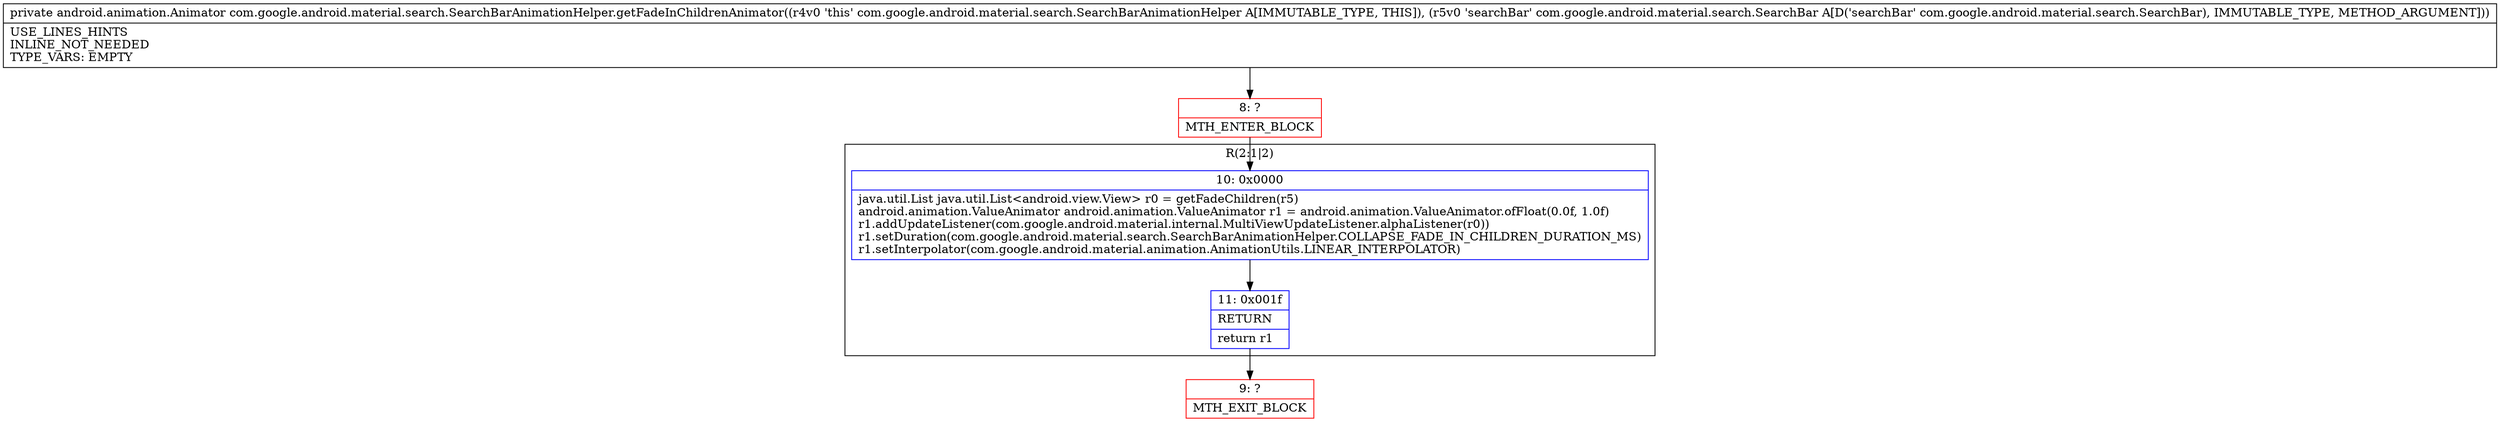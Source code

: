 digraph "CFG forcom.google.android.material.search.SearchBarAnimationHelper.getFadeInChildrenAnimator(Lcom\/google\/android\/material\/search\/SearchBar;)Landroid\/animation\/Animator;" {
subgraph cluster_Region_2097822365 {
label = "R(2:1|2)";
node [shape=record,color=blue];
Node_10 [shape=record,label="{10\:\ 0x0000|java.util.List java.util.List\<android.view.View\> r0 = getFadeChildren(r5)\landroid.animation.ValueAnimator android.animation.ValueAnimator r1 = android.animation.ValueAnimator.ofFloat(0.0f, 1.0f)\lr1.addUpdateListener(com.google.android.material.internal.MultiViewUpdateListener.alphaListener(r0))\lr1.setDuration(com.google.android.material.search.SearchBarAnimationHelper.COLLAPSE_FADE_IN_CHILDREN_DURATION_MS)\lr1.setInterpolator(com.google.android.material.animation.AnimationUtils.LINEAR_INTERPOLATOR)\l}"];
Node_11 [shape=record,label="{11\:\ 0x001f|RETURN\l|return r1\l}"];
}
Node_8 [shape=record,color=red,label="{8\:\ ?|MTH_ENTER_BLOCK\l}"];
Node_9 [shape=record,color=red,label="{9\:\ ?|MTH_EXIT_BLOCK\l}"];
MethodNode[shape=record,label="{private android.animation.Animator com.google.android.material.search.SearchBarAnimationHelper.getFadeInChildrenAnimator((r4v0 'this' com.google.android.material.search.SearchBarAnimationHelper A[IMMUTABLE_TYPE, THIS]), (r5v0 'searchBar' com.google.android.material.search.SearchBar A[D('searchBar' com.google.android.material.search.SearchBar), IMMUTABLE_TYPE, METHOD_ARGUMENT]))  | USE_LINES_HINTS\lINLINE_NOT_NEEDED\lTYPE_VARS: EMPTY\l}"];
MethodNode -> Node_8;Node_10 -> Node_11;
Node_11 -> Node_9;
Node_8 -> Node_10;
}

